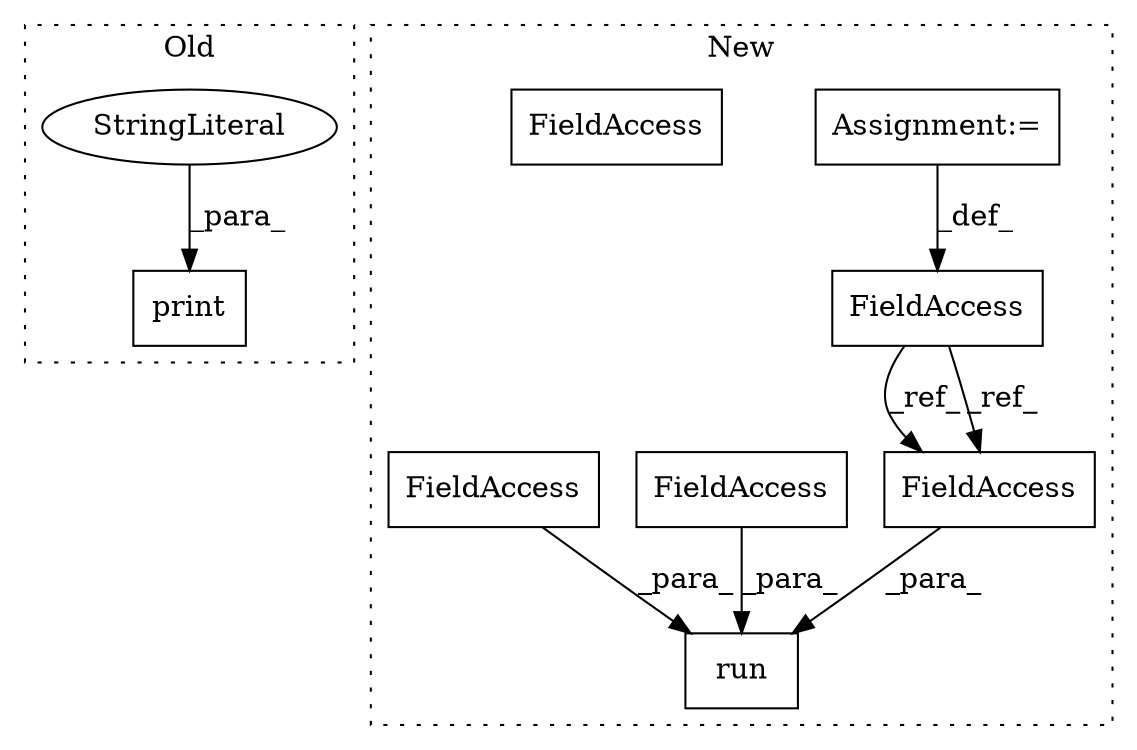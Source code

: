 digraph G {
subgraph cluster0 {
1 [label="print" a="32" s="2736,2746" l="6,1" shape="box"];
3 [label="StringLiteral" a="45" s="2742" l="4" shape="ellipse"];
label = "Old";
style="dotted";
}
subgraph cluster1 {
2 [label="run" a="32" s="1314,1346" l="4,1" shape="box"];
4 [label="Assignment:=" a="7" s="1137" l="1" shape="box"];
5 [label="FieldAccess" a="22" s="1165" l="6" shape="box"];
6 [label="FieldAccess" a="22" s="1340" l="6" shape="box"];
7 [label="FieldAccess" a="22" s="1330" l="9" shape="box"];
8 [label="FieldAccess" a="22" s="1318" l="11" shape="box"];
9 [label="FieldAccess" a="22" s="1340" l="6" shape="box"];
label = "New";
style="dotted";
}
3 -> 1 [label="_para_"];
4 -> 5 [label="_def_"];
5 -> 9 [label="_ref_"];
5 -> 9 [label="_ref_"];
7 -> 2 [label="_para_"];
8 -> 2 [label="_para_"];
9 -> 2 [label="_para_"];
}